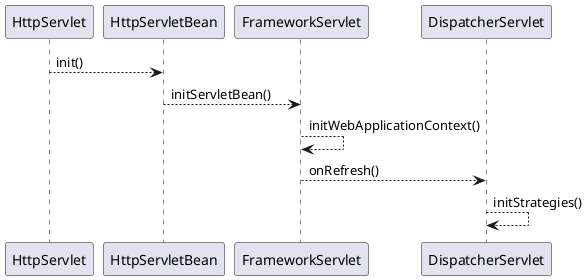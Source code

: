 @startuml

HttpServlet --> HttpServletBean : init()
HttpServletBean --> FrameworkServlet : initServletBean()


FrameworkServlet --> FrameworkServlet : initWebApplicationContext()

FrameworkServlet --> DispatcherServlet : onRefresh()

DispatcherServlet --> DispatcherServlet : initStrategies()



@enduml